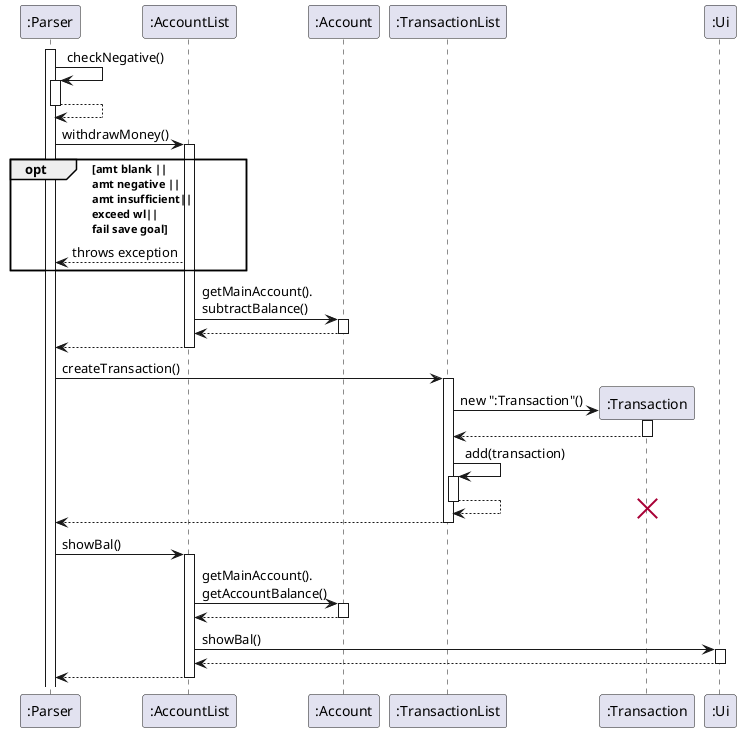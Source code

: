 @startuml WithdrawFunction
participant ":Parser"
participant ":AccountList"
participant ":Account"
participant ":TransactionList"
activate ":Parser"
":Parser" -> ":Parser":checkNegative()
activate ":Parser"
":Parser" --> ":Parser"
deactivate ":Parser"
":Parser" -> ":AccountList":withdrawMoney()
activate ":AccountList"
opt amt blank ||\namt negative ||\namt insufficient||\nexceed wl||\nfail save goal
":AccountList" --> ":Parser" : throws exception
end
":AccountList" -> ":Account":getMainAccount().\nsubtractBalance()
activate ":Account"
":Account" --> ":AccountList"
deactivate ":Account"
":AccountList" --> ":Parser"
deactivate ":AccountList"
":Parser" -> ":TransactionList":createTransaction()
activate ":TransactionList"
create ":Transaction"
":TransactionList" -> ":Transaction":new ":Transaction"()
activate ":Transaction"
":Transaction" --> ":TransactionList"
deactivate ":Transaction"
":TransactionList" -> ":TransactionList":add(transaction)
activate ":TransactionList"
":TransactionList" --> ":TransactionList"
deactivate ":TransactionList"
destroy ":Transaction"
":TransactionList" --> ":Parser"
deactivate ":TransactionList"
":Parser" -> ":AccountList":showBal()
activate ":AccountList"
":AccountList" -> ":Account":getMainAccount().\ngetAccountBalance()
activate ":Account"
":Account" --> ":AccountList"
deactivate ":Account"
":AccountList" -> ":Ui":showBal()
activate ":Ui"
":Ui" --> ":AccountList"
deactivate ":Ui"
":AccountList" --> ":Parser"
deactivate ":AccountList"

@enduml